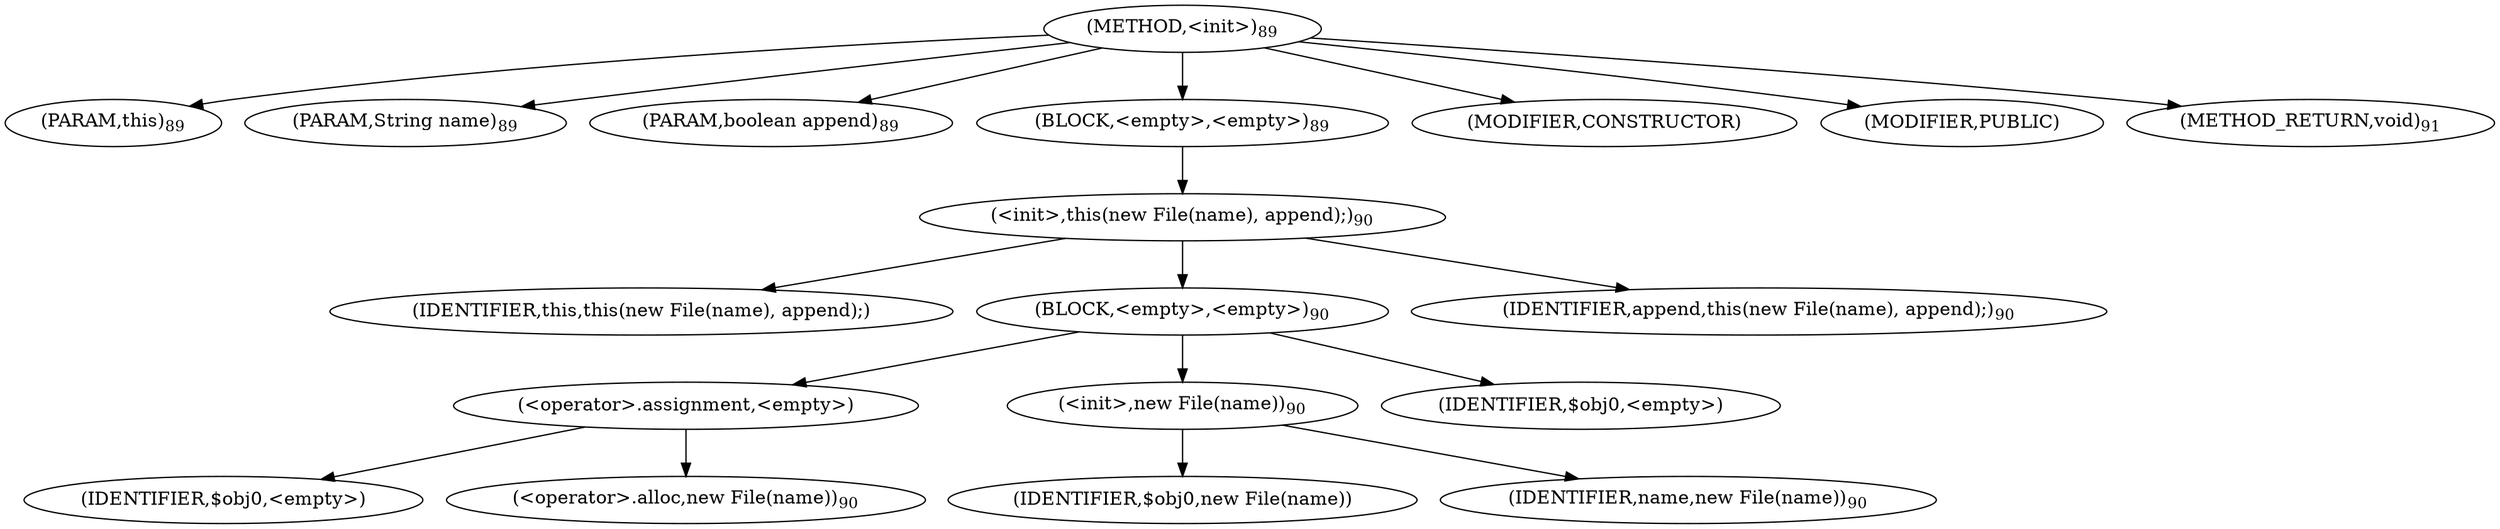 digraph "&lt;init&gt;" {  
"48" [label = <(METHOD,&lt;init&gt;)<SUB>89</SUB>> ]
"6" [label = <(PARAM,this)<SUB>89</SUB>> ]
"49" [label = <(PARAM,String name)<SUB>89</SUB>> ]
"50" [label = <(PARAM,boolean append)<SUB>89</SUB>> ]
"51" [label = <(BLOCK,&lt;empty&gt;,&lt;empty&gt;)<SUB>89</SUB>> ]
"52" [label = <(&lt;init&gt;,this(new File(name), append);)<SUB>90</SUB>> ]
"5" [label = <(IDENTIFIER,this,this(new File(name), append);)> ]
"53" [label = <(BLOCK,&lt;empty&gt;,&lt;empty&gt;)<SUB>90</SUB>> ]
"54" [label = <(&lt;operator&gt;.assignment,&lt;empty&gt;)> ]
"55" [label = <(IDENTIFIER,$obj0,&lt;empty&gt;)> ]
"56" [label = <(&lt;operator&gt;.alloc,new File(name))<SUB>90</SUB>> ]
"57" [label = <(&lt;init&gt;,new File(name))<SUB>90</SUB>> ]
"58" [label = <(IDENTIFIER,$obj0,new File(name))> ]
"59" [label = <(IDENTIFIER,name,new File(name))<SUB>90</SUB>> ]
"60" [label = <(IDENTIFIER,$obj0,&lt;empty&gt;)> ]
"61" [label = <(IDENTIFIER,append,this(new File(name), append);)<SUB>90</SUB>> ]
"62" [label = <(MODIFIER,CONSTRUCTOR)> ]
"63" [label = <(MODIFIER,PUBLIC)> ]
"64" [label = <(METHOD_RETURN,void)<SUB>91</SUB>> ]
  "48" -> "6" 
  "48" -> "49" 
  "48" -> "50" 
  "48" -> "51" 
  "48" -> "62" 
  "48" -> "63" 
  "48" -> "64" 
  "51" -> "52" 
  "52" -> "5" 
  "52" -> "53" 
  "52" -> "61" 
  "53" -> "54" 
  "53" -> "57" 
  "53" -> "60" 
  "54" -> "55" 
  "54" -> "56" 
  "57" -> "58" 
  "57" -> "59" 
}
